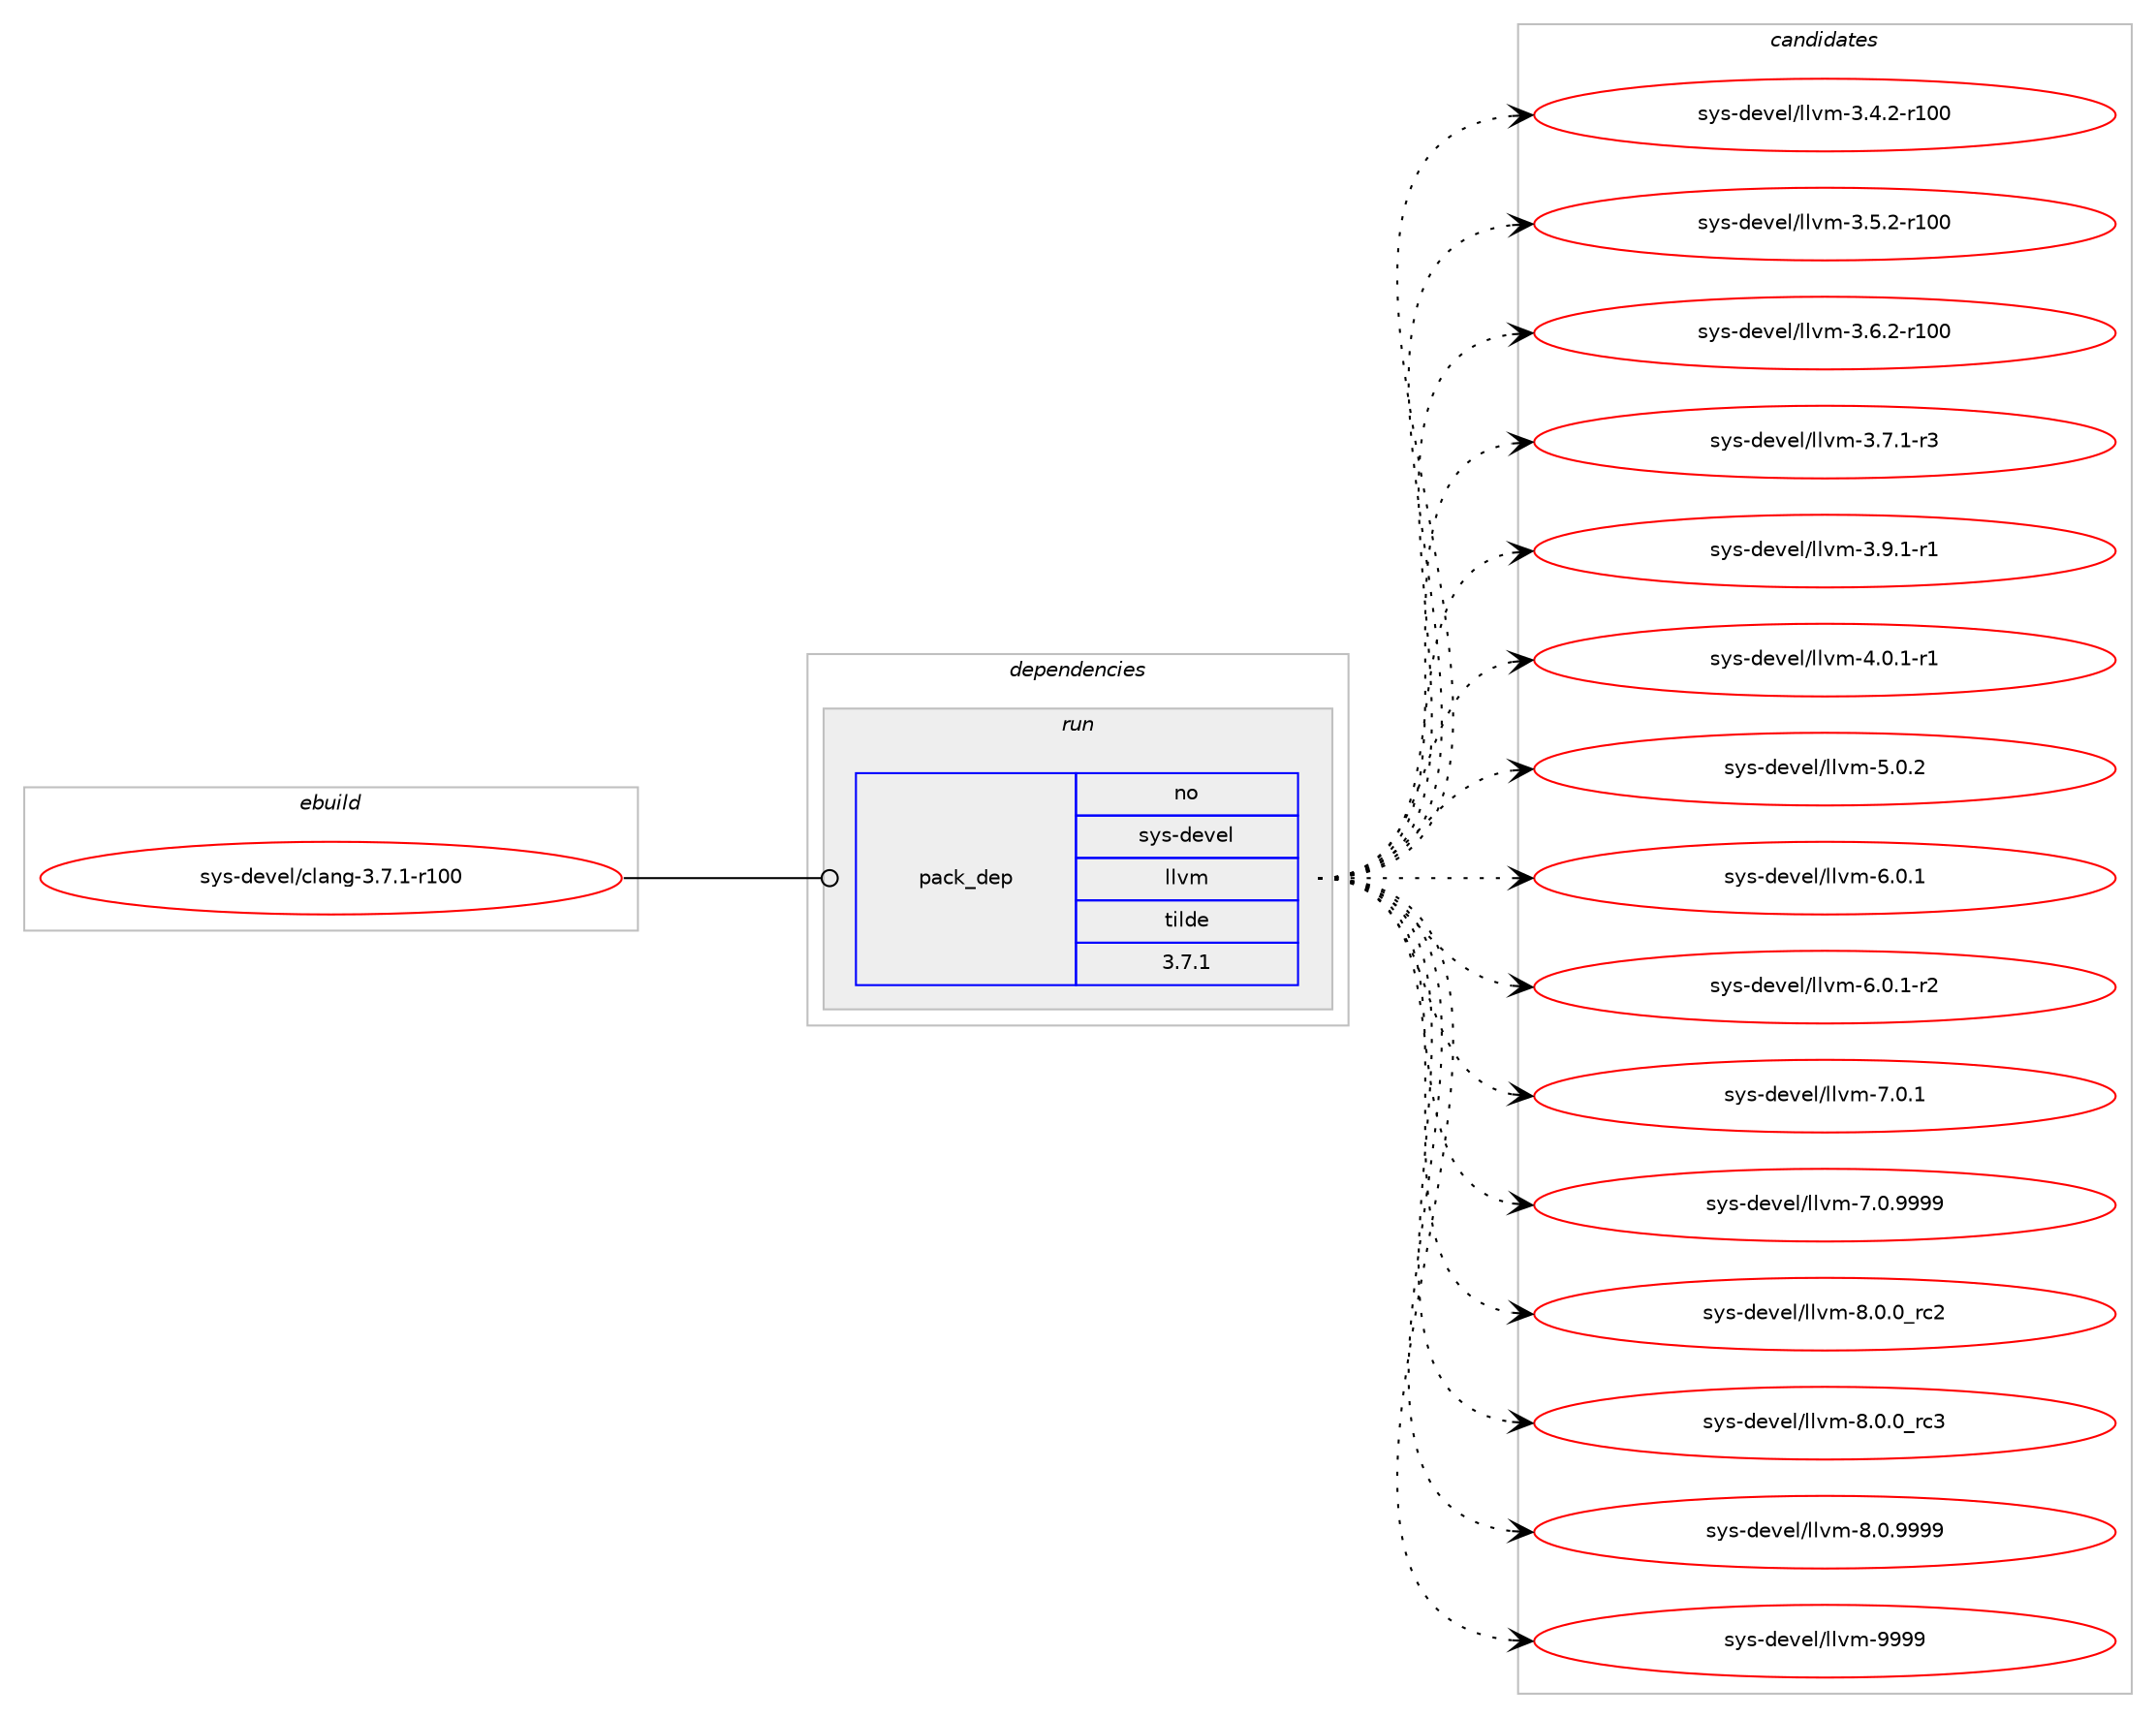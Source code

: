 digraph prolog {

# *************
# Graph options
# *************

newrank=true;
concentrate=true;
compound=true;
graph [rankdir=LR,fontname=Helvetica,fontsize=10,ranksep=1.5];#, ranksep=2.5, nodesep=0.2];
edge  [arrowhead=vee];
node  [fontname=Helvetica,fontsize=10];

# **********
# The ebuild
# **********

subgraph cluster_leftcol {
color=gray;
rank=same;
label=<<i>ebuild</i>>;
id [label="sys-devel/clang-3.7.1-r100", color=red, width=4, href="../sys-devel/clang-3.7.1-r100.svg"];
}

# ****************
# The dependencies
# ****************

subgraph cluster_midcol {
color=gray;
label=<<i>dependencies</i>>;
subgraph cluster_compile {
fillcolor="#eeeeee";
style=filled;
label=<<i>compile</i>>;
}
subgraph cluster_compileandrun {
fillcolor="#eeeeee";
style=filled;
label=<<i>compile and run</i>>;
}
subgraph cluster_run {
fillcolor="#eeeeee";
style=filled;
label=<<i>run</i>>;
subgraph pack1239134 {
dependency1726822 [label=<<TABLE BORDER="0" CELLBORDER="1" CELLSPACING="0" CELLPADDING="4" WIDTH="220"><TR><TD ROWSPAN="6" CELLPADDING="30">pack_dep</TD></TR><TR><TD WIDTH="110">no</TD></TR><TR><TD>sys-devel</TD></TR><TR><TD>llvm</TD></TR><TR><TD>tilde</TD></TR><TR><TD>3.7.1</TD></TR></TABLE>>, shape=none, color=blue];
}
id:e -> dependency1726822:w [weight=20,style="solid",arrowhead="odot"];
}
}

# **************
# The candidates
# **************

subgraph cluster_choices {
rank=same;
color=gray;
label=<<i>candidates</i>>;

subgraph choice1239134 {
color=black;
nodesep=1;
choice115121115451001011181011084710810811810945514652465045114494848 [label="sys-devel/llvm-3.4.2-r100", color=red, width=4,href="../sys-devel/llvm-3.4.2-r100.svg"];
choice115121115451001011181011084710810811810945514653465045114494848 [label="sys-devel/llvm-3.5.2-r100", color=red, width=4,href="../sys-devel/llvm-3.5.2-r100.svg"];
choice115121115451001011181011084710810811810945514654465045114494848 [label="sys-devel/llvm-3.6.2-r100", color=red, width=4,href="../sys-devel/llvm-3.6.2-r100.svg"];
choice11512111545100101118101108471081081181094551465546494511451 [label="sys-devel/llvm-3.7.1-r3", color=red, width=4,href="../sys-devel/llvm-3.7.1-r3.svg"];
choice11512111545100101118101108471081081181094551465746494511449 [label="sys-devel/llvm-3.9.1-r1", color=red, width=4,href="../sys-devel/llvm-3.9.1-r1.svg"];
choice11512111545100101118101108471081081181094552464846494511449 [label="sys-devel/llvm-4.0.1-r1", color=red, width=4,href="../sys-devel/llvm-4.0.1-r1.svg"];
choice1151211154510010111810110847108108118109455346484650 [label="sys-devel/llvm-5.0.2", color=red, width=4,href="../sys-devel/llvm-5.0.2.svg"];
choice1151211154510010111810110847108108118109455446484649 [label="sys-devel/llvm-6.0.1", color=red, width=4,href="../sys-devel/llvm-6.0.1.svg"];
choice11512111545100101118101108471081081181094554464846494511450 [label="sys-devel/llvm-6.0.1-r2", color=red, width=4,href="../sys-devel/llvm-6.0.1-r2.svg"];
choice1151211154510010111810110847108108118109455546484649 [label="sys-devel/llvm-7.0.1", color=red, width=4,href="../sys-devel/llvm-7.0.1.svg"];
choice1151211154510010111810110847108108118109455546484657575757 [label="sys-devel/llvm-7.0.9999", color=red, width=4,href="../sys-devel/llvm-7.0.9999.svg"];
choice1151211154510010111810110847108108118109455646484648951149950 [label="sys-devel/llvm-8.0.0_rc2", color=red, width=4,href="../sys-devel/llvm-8.0.0_rc2.svg"];
choice1151211154510010111810110847108108118109455646484648951149951 [label="sys-devel/llvm-8.0.0_rc3", color=red, width=4,href="../sys-devel/llvm-8.0.0_rc3.svg"];
choice1151211154510010111810110847108108118109455646484657575757 [label="sys-devel/llvm-8.0.9999", color=red, width=4,href="../sys-devel/llvm-8.0.9999.svg"];
choice11512111545100101118101108471081081181094557575757 [label="sys-devel/llvm-9999", color=red, width=4,href="../sys-devel/llvm-9999.svg"];
dependency1726822:e -> choice115121115451001011181011084710810811810945514652465045114494848:w [style=dotted,weight="100"];
dependency1726822:e -> choice115121115451001011181011084710810811810945514653465045114494848:w [style=dotted,weight="100"];
dependency1726822:e -> choice115121115451001011181011084710810811810945514654465045114494848:w [style=dotted,weight="100"];
dependency1726822:e -> choice11512111545100101118101108471081081181094551465546494511451:w [style=dotted,weight="100"];
dependency1726822:e -> choice11512111545100101118101108471081081181094551465746494511449:w [style=dotted,weight="100"];
dependency1726822:e -> choice11512111545100101118101108471081081181094552464846494511449:w [style=dotted,weight="100"];
dependency1726822:e -> choice1151211154510010111810110847108108118109455346484650:w [style=dotted,weight="100"];
dependency1726822:e -> choice1151211154510010111810110847108108118109455446484649:w [style=dotted,weight="100"];
dependency1726822:e -> choice11512111545100101118101108471081081181094554464846494511450:w [style=dotted,weight="100"];
dependency1726822:e -> choice1151211154510010111810110847108108118109455546484649:w [style=dotted,weight="100"];
dependency1726822:e -> choice1151211154510010111810110847108108118109455546484657575757:w [style=dotted,weight="100"];
dependency1726822:e -> choice1151211154510010111810110847108108118109455646484648951149950:w [style=dotted,weight="100"];
dependency1726822:e -> choice1151211154510010111810110847108108118109455646484648951149951:w [style=dotted,weight="100"];
dependency1726822:e -> choice1151211154510010111810110847108108118109455646484657575757:w [style=dotted,weight="100"];
dependency1726822:e -> choice11512111545100101118101108471081081181094557575757:w [style=dotted,weight="100"];
}
}

}
